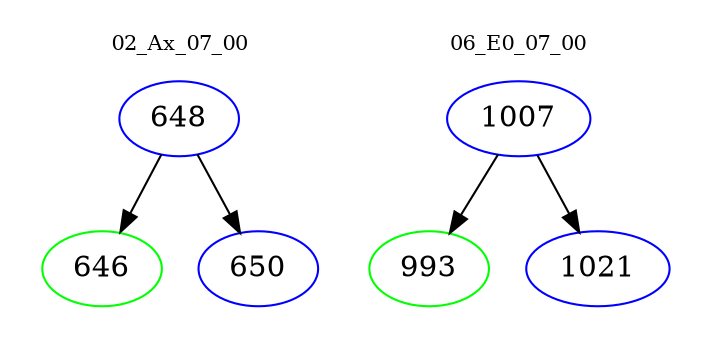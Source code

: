 digraph{
subgraph cluster_0 {
color = white
label = "02_Ax_07_00";
fontsize=10;
T0_648 [label="648", color="blue"]
T0_648 -> T0_646 [color="black"]
T0_646 [label="646", color="green"]
T0_648 -> T0_650 [color="black"]
T0_650 [label="650", color="blue"]
}
subgraph cluster_1 {
color = white
label = "06_E0_07_00";
fontsize=10;
T1_1007 [label="1007", color="blue"]
T1_1007 -> T1_993 [color="black"]
T1_993 [label="993", color="green"]
T1_1007 -> T1_1021 [color="black"]
T1_1021 [label="1021", color="blue"]
}
}
